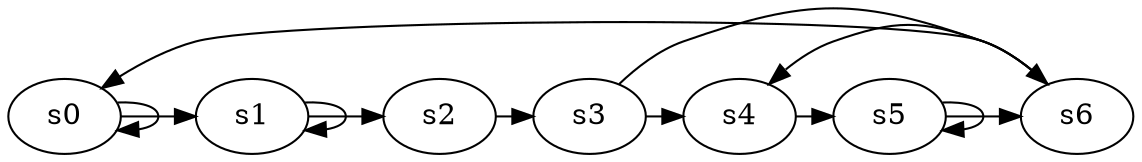 digraph game_0435_cycle_7 {
    s0 [name="s0", player=0];
    s1 [name="s1", player=0];
    s2 [name="s2", player=1];
    s3 [name="s3", player=0, target=1];
    s4 [name="s4", player=0];
    s5 [name="s5", player=1, target=1];
    s6 [name="s6", player=0];

    s0 -> s1 [constraint="time % 3 == 0 || time % 3 == 2"];
    s1 -> s2 [constraint="time == 9 || time == 10 || time == 22 || time == 24"];
    s2 -> s3 [constraint="!(time % 5 == 0)"];
    s3 -> s4 [constraint="time % 4 == 3 || time % 4 == 0"];
    s4 -> s5 [constraint="time == 0 || time == 22"];
    s5 -> s6 [constraint="time % 2 == 0"];
    s6 -> s0 [constraint="time % 7 == 4"];
    s0 -> s0 [constraint="time % 2 == 0"];
    s1 -> s1 [constraint="time % 4 == 0"];
    s3 -> s6 [constraint="time == 6 || time == 10 || time == 14"];
    s5 -> s5 [constraint="time % 2 == 0"];
    s6 -> s4 [constraint="time == 7 || time == 11 || time == 14"];
}
